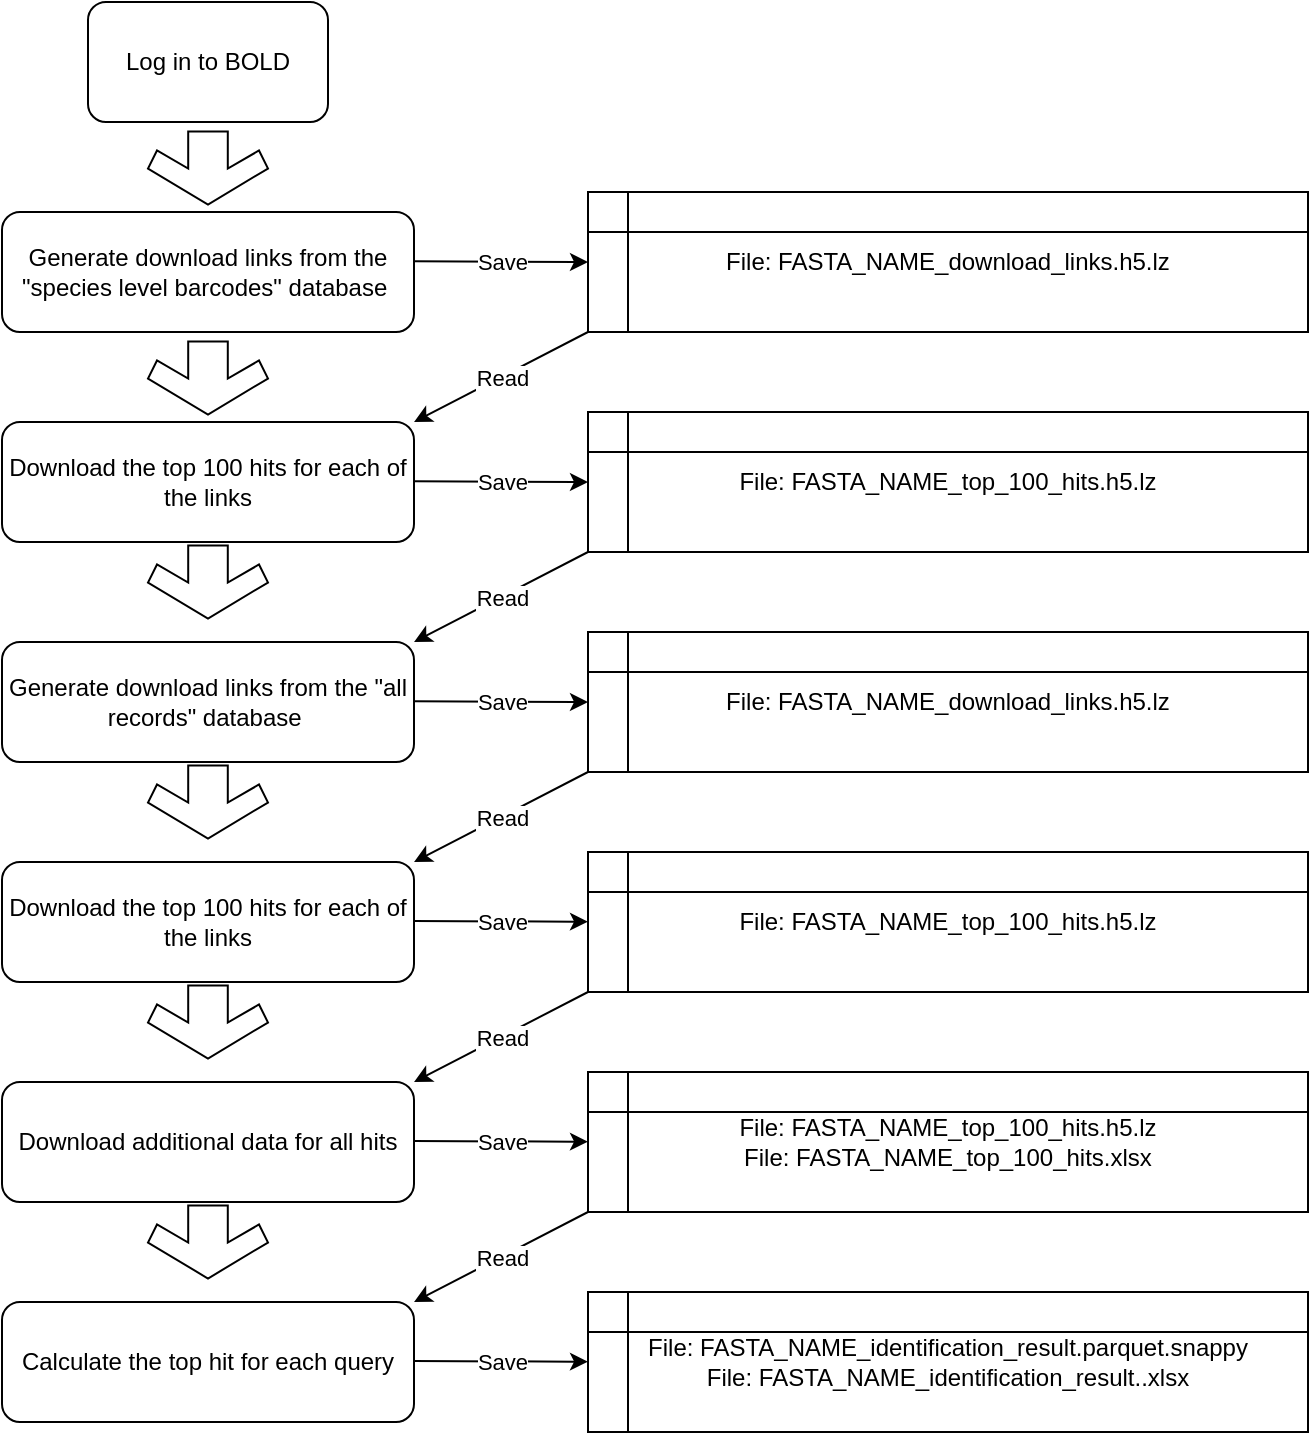 <mxfile version="24.4.9" type="github">
  <diagram name="Seite-1" id="E304glDuHv-My9nMEjOT">
    <mxGraphModel dx="1434" dy="738" grid="1" gridSize="10" guides="1" tooltips="1" connect="1" arrows="1" fold="1" page="1" pageScale="1" pageWidth="827" pageHeight="1169" math="0" shadow="0">
      <root>
        <mxCell id="0" />
        <mxCell id="1" parent="0" />
        <mxCell id="v3sZ_OI-lQdHN_WBkO5k-1" value="Log in to BOLD" style="rounded=1;whiteSpace=wrap;html=1;flipV=1;" parent="1" vertex="1">
          <mxGeometry x="80" y="40" width="120" height="60" as="geometry" />
        </mxCell>
        <mxCell id="v3sZ_OI-lQdHN_WBkO5k-2" value="Generate download links from the &quot;species level barcodes&quot; database&amp;nbsp;" style="rounded=1;whiteSpace=wrap;html=1;flipV=1;" parent="1" vertex="1">
          <mxGeometry x="37" y="145" width="206" height="60" as="geometry" />
        </mxCell>
        <mxCell id="v3sZ_OI-lQdHN_WBkO5k-3" value="Download the top 100 hits for each of the links" style="rounded=1;whiteSpace=wrap;html=1;flipV=1;" parent="1" vertex="1">
          <mxGeometry x="37" y="250" width="206" height="60" as="geometry" />
        </mxCell>
        <mxCell id="v3sZ_OI-lQdHN_WBkO5k-12" value="File: FASTA_NAME_download_links.h5.lz" style="shape=internalStorage;whiteSpace=wrap;html=1;backgroundOutline=1;" parent="1" vertex="1">
          <mxGeometry x="330" y="135" width="360" height="70" as="geometry" />
        </mxCell>
        <mxCell id="v3sZ_OI-lQdHN_WBkO5k-13" value="" style="endArrow=classic;html=1;rounded=0;entryX=0;entryY=0.5;entryDx=0;entryDy=0;" parent="1" target="v3sZ_OI-lQdHN_WBkO5k-12" edge="1">
          <mxGeometry relative="1" as="geometry">
            <mxPoint x="243" y="169.66" as="sourcePoint" />
            <mxPoint x="320" y="170" as="targetPoint" />
          </mxGeometry>
        </mxCell>
        <mxCell id="v3sZ_OI-lQdHN_WBkO5k-14" value="Save" style="edgeLabel;resizable=0;html=1;;align=center;verticalAlign=middle;" parent="v3sZ_OI-lQdHN_WBkO5k-13" connectable="0" vertex="1">
          <mxGeometry relative="1" as="geometry" />
        </mxCell>
        <mxCell id="v3sZ_OI-lQdHN_WBkO5k-21" value="" style="endArrow=classic;html=1;rounded=0;exitX=0;exitY=1;exitDx=0;exitDy=0;entryX=1;entryY=0;entryDx=0;entryDy=0;" parent="1" source="v3sZ_OI-lQdHN_WBkO5k-12" target="v3sZ_OI-lQdHN_WBkO5k-3" edge="1">
          <mxGeometry relative="1" as="geometry">
            <mxPoint x="310" y="210" as="sourcePoint" />
            <mxPoint x="300" y="260" as="targetPoint" />
          </mxGeometry>
        </mxCell>
        <mxCell id="v3sZ_OI-lQdHN_WBkO5k-22" value="Read" style="edgeLabel;resizable=0;html=1;;align=center;verticalAlign=middle;" parent="v3sZ_OI-lQdHN_WBkO5k-21" connectable="0" vertex="1">
          <mxGeometry relative="1" as="geometry" />
        </mxCell>
        <mxCell id="v3sZ_OI-lQdHN_WBkO5k-24" value="File: FASTA_NAME_top_100_hits.h5.lz" style="shape=internalStorage;whiteSpace=wrap;html=1;backgroundOutline=1;" parent="1" vertex="1">
          <mxGeometry x="330" y="245" width="360" height="70" as="geometry" />
        </mxCell>
        <mxCell id="v3sZ_OI-lQdHN_WBkO5k-25" value="" style="endArrow=classic;html=1;rounded=0;entryX=0;entryY=0.5;entryDx=0;entryDy=0;" parent="1" edge="1">
          <mxGeometry relative="1" as="geometry">
            <mxPoint x="243" y="279.66" as="sourcePoint" />
            <mxPoint x="330" y="280" as="targetPoint" />
          </mxGeometry>
        </mxCell>
        <mxCell id="v3sZ_OI-lQdHN_WBkO5k-26" value="Save" style="edgeLabel;resizable=0;html=1;;align=center;verticalAlign=middle;" parent="v3sZ_OI-lQdHN_WBkO5k-25" connectable="0" vertex="1">
          <mxGeometry relative="1" as="geometry" />
        </mxCell>
        <mxCell id="v3sZ_OI-lQdHN_WBkO5k-28" value="" style="html=1;shadow=0;dashed=0;align=center;verticalAlign=middle;shape=mxgraph.arrows2.sharpArrow2;dy1=0.67;dx1=18;dx2=18;dy3=0.15;dx3=27;notch=0;rotation=90;flipV=1;" parent="1" vertex="1">
          <mxGeometry x="121.75" y="93" width="36.5" height="60" as="geometry" />
        </mxCell>
        <mxCell id="v3sZ_OI-lQdHN_WBkO5k-29" value="" style="html=1;shadow=0;dashed=0;align=center;verticalAlign=middle;shape=mxgraph.arrows2.sharpArrow2;dy1=0.67;dx1=18;dx2=18;dy3=0.15;dx3=27;notch=0;rotation=90;flipV=1;" parent="1" vertex="1">
          <mxGeometry x="121.75" y="198" width="36.5" height="60" as="geometry" />
        </mxCell>
        <mxCell id="qcUZMT7_kW-sap-ayvWj-1" value="Generate download links from the &quot;all records&quot; database&amp;nbsp;" style="rounded=1;whiteSpace=wrap;html=1;flipV=1;" vertex="1" parent="1">
          <mxGeometry x="37" y="360" width="206" height="60" as="geometry" />
        </mxCell>
        <mxCell id="qcUZMT7_kW-sap-ayvWj-2" value="" style="html=1;shadow=0;dashed=0;align=center;verticalAlign=middle;shape=mxgraph.arrows2.sharpArrow2;dy1=0.67;dx1=18;dx2=18;dy3=0.15;dx3=27;notch=0;rotation=90;flipV=1;" vertex="1" parent="1">
          <mxGeometry x="121.75" y="300" width="36.5" height="60" as="geometry" />
        </mxCell>
        <mxCell id="qcUZMT7_kW-sap-ayvWj-4" value="" style="endArrow=classic;html=1;rounded=0;exitX=0;exitY=1;exitDx=0;exitDy=0;entryX=1;entryY=0;entryDx=0;entryDy=0;" edge="1" parent="1">
          <mxGeometry relative="1" as="geometry">
            <mxPoint x="330" y="315" as="sourcePoint" />
            <mxPoint x="243" y="360" as="targetPoint" />
          </mxGeometry>
        </mxCell>
        <mxCell id="qcUZMT7_kW-sap-ayvWj-5" value="Read" style="edgeLabel;resizable=0;html=1;;align=center;verticalAlign=middle;" connectable="0" vertex="1" parent="qcUZMT7_kW-sap-ayvWj-4">
          <mxGeometry relative="1" as="geometry" />
        </mxCell>
        <mxCell id="qcUZMT7_kW-sap-ayvWj-7" value="" style="endArrow=classic;html=1;rounded=0;entryX=0;entryY=0.5;entryDx=0;entryDy=0;" edge="1" parent="1">
          <mxGeometry relative="1" as="geometry">
            <mxPoint x="243" y="389.66" as="sourcePoint" />
            <mxPoint x="330" y="390" as="targetPoint" />
          </mxGeometry>
        </mxCell>
        <mxCell id="qcUZMT7_kW-sap-ayvWj-8" value="Save" style="edgeLabel;resizable=0;html=1;;align=center;verticalAlign=middle;" connectable="0" vertex="1" parent="qcUZMT7_kW-sap-ayvWj-7">
          <mxGeometry relative="1" as="geometry" />
        </mxCell>
        <mxCell id="qcUZMT7_kW-sap-ayvWj-9" value="File: FASTA_NAME_download_links.h5.lz" style="shape=internalStorage;whiteSpace=wrap;html=1;backgroundOutline=1;" vertex="1" parent="1">
          <mxGeometry x="330" y="355" width="360" height="70" as="geometry" />
        </mxCell>
        <mxCell id="qcUZMT7_kW-sap-ayvWj-10" value="" style="endArrow=classic;html=1;rounded=0;exitX=0;exitY=1;exitDx=0;exitDy=0;entryX=1;entryY=0;entryDx=0;entryDy=0;" edge="1" parent="1">
          <mxGeometry relative="1" as="geometry">
            <mxPoint x="330" y="425" as="sourcePoint" />
            <mxPoint x="243" y="470" as="targetPoint" />
          </mxGeometry>
        </mxCell>
        <mxCell id="qcUZMT7_kW-sap-ayvWj-11" value="Read" style="edgeLabel;resizable=0;html=1;;align=center;verticalAlign=middle;" connectable="0" vertex="1" parent="qcUZMT7_kW-sap-ayvWj-10">
          <mxGeometry relative="1" as="geometry" />
        </mxCell>
        <mxCell id="qcUZMT7_kW-sap-ayvWj-12" value="Download the top 100 hits for each of the links" style="rounded=1;whiteSpace=wrap;html=1;flipV=1;" vertex="1" parent="1">
          <mxGeometry x="37" y="470" width="206" height="60" as="geometry" />
        </mxCell>
        <mxCell id="qcUZMT7_kW-sap-ayvWj-13" value="" style="html=1;shadow=0;dashed=0;align=center;verticalAlign=middle;shape=mxgraph.arrows2.sharpArrow2;dy1=0.67;dx1=18;dx2=18;dy3=0.15;dx3=27;notch=0;rotation=90;flipV=1;" vertex="1" parent="1">
          <mxGeometry x="121.75" y="410" width="36.5" height="60" as="geometry" />
        </mxCell>
        <mxCell id="qcUZMT7_kW-sap-ayvWj-14" value="File: FASTA_NAME_top_100_hits.h5.lz" style="shape=internalStorage;whiteSpace=wrap;html=1;backgroundOutline=1;" vertex="1" parent="1">
          <mxGeometry x="330" y="465" width="360" height="70" as="geometry" />
        </mxCell>
        <mxCell id="qcUZMT7_kW-sap-ayvWj-15" value="" style="endArrow=classic;html=1;rounded=0;entryX=0;entryY=0.5;entryDx=0;entryDy=0;" edge="1" parent="1">
          <mxGeometry relative="1" as="geometry">
            <mxPoint x="243" y="499.5" as="sourcePoint" />
            <mxPoint x="330" y="499.84" as="targetPoint" />
          </mxGeometry>
        </mxCell>
        <mxCell id="qcUZMT7_kW-sap-ayvWj-16" value="Save" style="edgeLabel;resizable=0;html=1;;align=center;verticalAlign=middle;" connectable="0" vertex="1" parent="qcUZMT7_kW-sap-ayvWj-15">
          <mxGeometry relative="1" as="geometry" />
        </mxCell>
        <mxCell id="qcUZMT7_kW-sap-ayvWj-17" value="" style="endArrow=classic;html=1;rounded=0;exitX=0;exitY=1;exitDx=0;exitDy=0;entryX=1;entryY=0;entryDx=0;entryDy=0;" edge="1" parent="1">
          <mxGeometry relative="1" as="geometry">
            <mxPoint x="330" y="535" as="sourcePoint" />
            <mxPoint x="243" y="580" as="targetPoint" />
          </mxGeometry>
        </mxCell>
        <mxCell id="qcUZMT7_kW-sap-ayvWj-18" value="Read" style="edgeLabel;resizable=0;html=1;;align=center;verticalAlign=middle;" connectable="0" vertex="1" parent="qcUZMT7_kW-sap-ayvWj-17">
          <mxGeometry relative="1" as="geometry" />
        </mxCell>
        <mxCell id="qcUZMT7_kW-sap-ayvWj-19" value="" style="html=1;shadow=0;dashed=0;align=center;verticalAlign=middle;shape=mxgraph.arrows2.sharpArrow2;dy1=0.67;dx1=18;dx2=18;dy3=0.15;dx3=27;notch=0;rotation=90;flipV=1;" vertex="1" parent="1">
          <mxGeometry x="121.75" y="520" width="36.5" height="60" as="geometry" />
        </mxCell>
        <mxCell id="qcUZMT7_kW-sap-ayvWj-20" value="Download additional data for all hits" style="rounded=1;whiteSpace=wrap;html=1;flipV=1;" vertex="1" parent="1">
          <mxGeometry x="37" y="580" width="206" height="60" as="geometry" />
        </mxCell>
        <mxCell id="qcUZMT7_kW-sap-ayvWj-21" value="" style="endArrow=classic;html=1;rounded=0;entryX=0;entryY=0.5;entryDx=0;entryDy=0;" edge="1" parent="1">
          <mxGeometry relative="1" as="geometry">
            <mxPoint x="243" y="609.5" as="sourcePoint" />
            <mxPoint x="330" y="609.84" as="targetPoint" />
          </mxGeometry>
        </mxCell>
        <mxCell id="qcUZMT7_kW-sap-ayvWj-22" value="Save" style="edgeLabel;resizable=0;html=1;;align=center;verticalAlign=middle;" connectable="0" vertex="1" parent="qcUZMT7_kW-sap-ayvWj-21">
          <mxGeometry relative="1" as="geometry" />
        </mxCell>
        <mxCell id="qcUZMT7_kW-sap-ayvWj-23" value="File: FASTA_NAME_top_100_hits.h5.lz&lt;div&gt;File: FASTA_NAME_top_100_hits.xlsx&lt;br&gt;&lt;/div&gt;" style="shape=internalStorage;whiteSpace=wrap;html=1;backgroundOutline=1;" vertex="1" parent="1">
          <mxGeometry x="330" y="575" width="360" height="70" as="geometry" />
        </mxCell>
        <mxCell id="qcUZMT7_kW-sap-ayvWj-24" value="" style="endArrow=classic;html=1;rounded=0;exitX=0;exitY=1;exitDx=0;exitDy=0;entryX=1;entryY=0;entryDx=0;entryDy=0;" edge="1" parent="1">
          <mxGeometry relative="1" as="geometry">
            <mxPoint x="330" y="645" as="sourcePoint" />
            <mxPoint x="243" y="690" as="targetPoint" />
          </mxGeometry>
        </mxCell>
        <mxCell id="qcUZMT7_kW-sap-ayvWj-25" value="Read" style="edgeLabel;resizable=0;html=1;;align=center;verticalAlign=middle;" connectable="0" vertex="1" parent="qcUZMT7_kW-sap-ayvWj-24">
          <mxGeometry relative="1" as="geometry" />
        </mxCell>
        <mxCell id="qcUZMT7_kW-sap-ayvWj-26" value="Calculate the top hit for each query" style="rounded=1;whiteSpace=wrap;html=1;flipV=1;" vertex="1" parent="1">
          <mxGeometry x="37" y="690" width="206" height="60" as="geometry" />
        </mxCell>
        <mxCell id="qcUZMT7_kW-sap-ayvWj-27" value="" style="html=1;shadow=0;dashed=0;align=center;verticalAlign=middle;shape=mxgraph.arrows2.sharpArrow2;dy1=0.67;dx1=18;dx2=18;dy3=0.15;dx3=27;notch=0;rotation=90;flipV=1;" vertex="1" parent="1">
          <mxGeometry x="121.75" y="630" width="36.5" height="60" as="geometry" />
        </mxCell>
        <mxCell id="qcUZMT7_kW-sap-ayvWj-28" value="" style="endArrow=classic;html=1;rounded=0;entryX=0;entryY=0.5;entryDx=0;entryDy=0;" edge="1" parent="1">
          <mxGeometry relative="1" as="geometry">
            <mxPoint x="243" y="719.5" as="sourcePoint" />
            <mxPoint x="330" y="719.84" as="targetPoint" />
          </mxGeometry>
        </mxCell>
        <mxCell id="qcUZMT7_kW-sap-ayvWj-29" value="Save" style="edgeLabel;resizable=0;html=1;;align=center;verticalAlign=middle;" connectable="0" vertex="1" parent="qcUZMT7_kW-sap-ayvWj-28">
          <mxGeometry relative="1" as="geometry" />
        </mxCell>
        <mxCell id="qcUZMT7_kW-sap-ayvWj-30" value="File: FASTA_NAME_identification_result.parquet.snappy&lt;div&gt;File: FASTA_NAME_identification_result..xlsx&lt;br&gt;&lt;/div&gt;" style="shape=internalStorage;whiteSpace=wrap;html=1;backgroundOutline=1;" vertex="1" parent="1">
          <mxGeometry x="330" y="685" width="360" height="70" as="geometry" />
        </mxCell>
      </root>
    </mxGraphModel>
  </diagram>
</mxfile>
